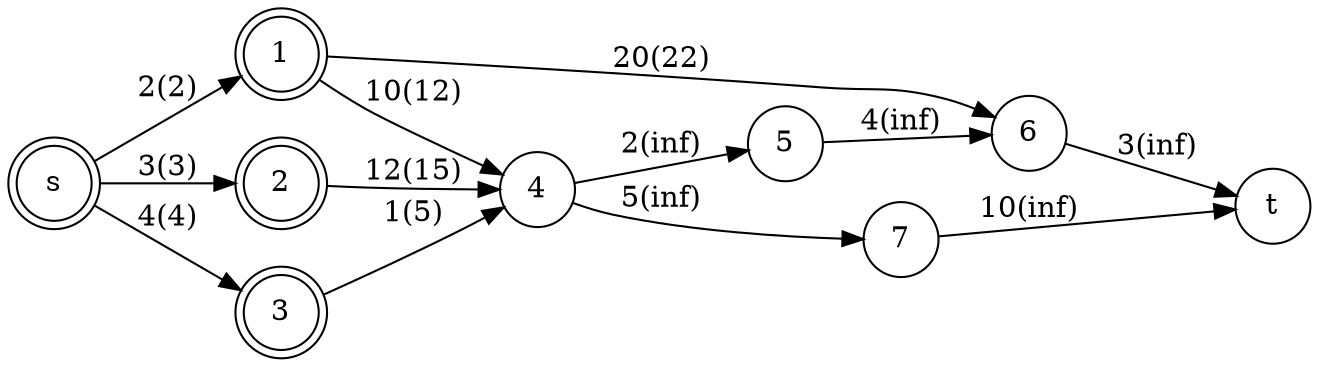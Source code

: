 
digraph dijkstra {
   
    graph [
        rankdir = LR,
        layout = dot
  ];
	node [shape = doublecircle]; s 1 2 3;
	node [shape = circle]; 4 5 6 7 t;
	s -> 1 [ label = "2(2)" ];
	s -> 2 [ label = "3(3)" ];
	s -> 3 [ label = "4(4)" ];
	1 -> 6 [ label = "20(22)" ];
	1 -> 4 [ label = "10(12)" ];
	2 -> 4 [ label = "12(15)" ];
	3 -> 4 [ label = "1(5)" ];
	4 -> 5 [ label = "2(inf)" ];
	5 -> 6 [ label = "4(inf)" ];
	4 -> 7 [ label = "5(inf)" ];
	6 -> t [ label = "3(inf)" ];
    7 -> t [ label = "10(inf)" ];
}

